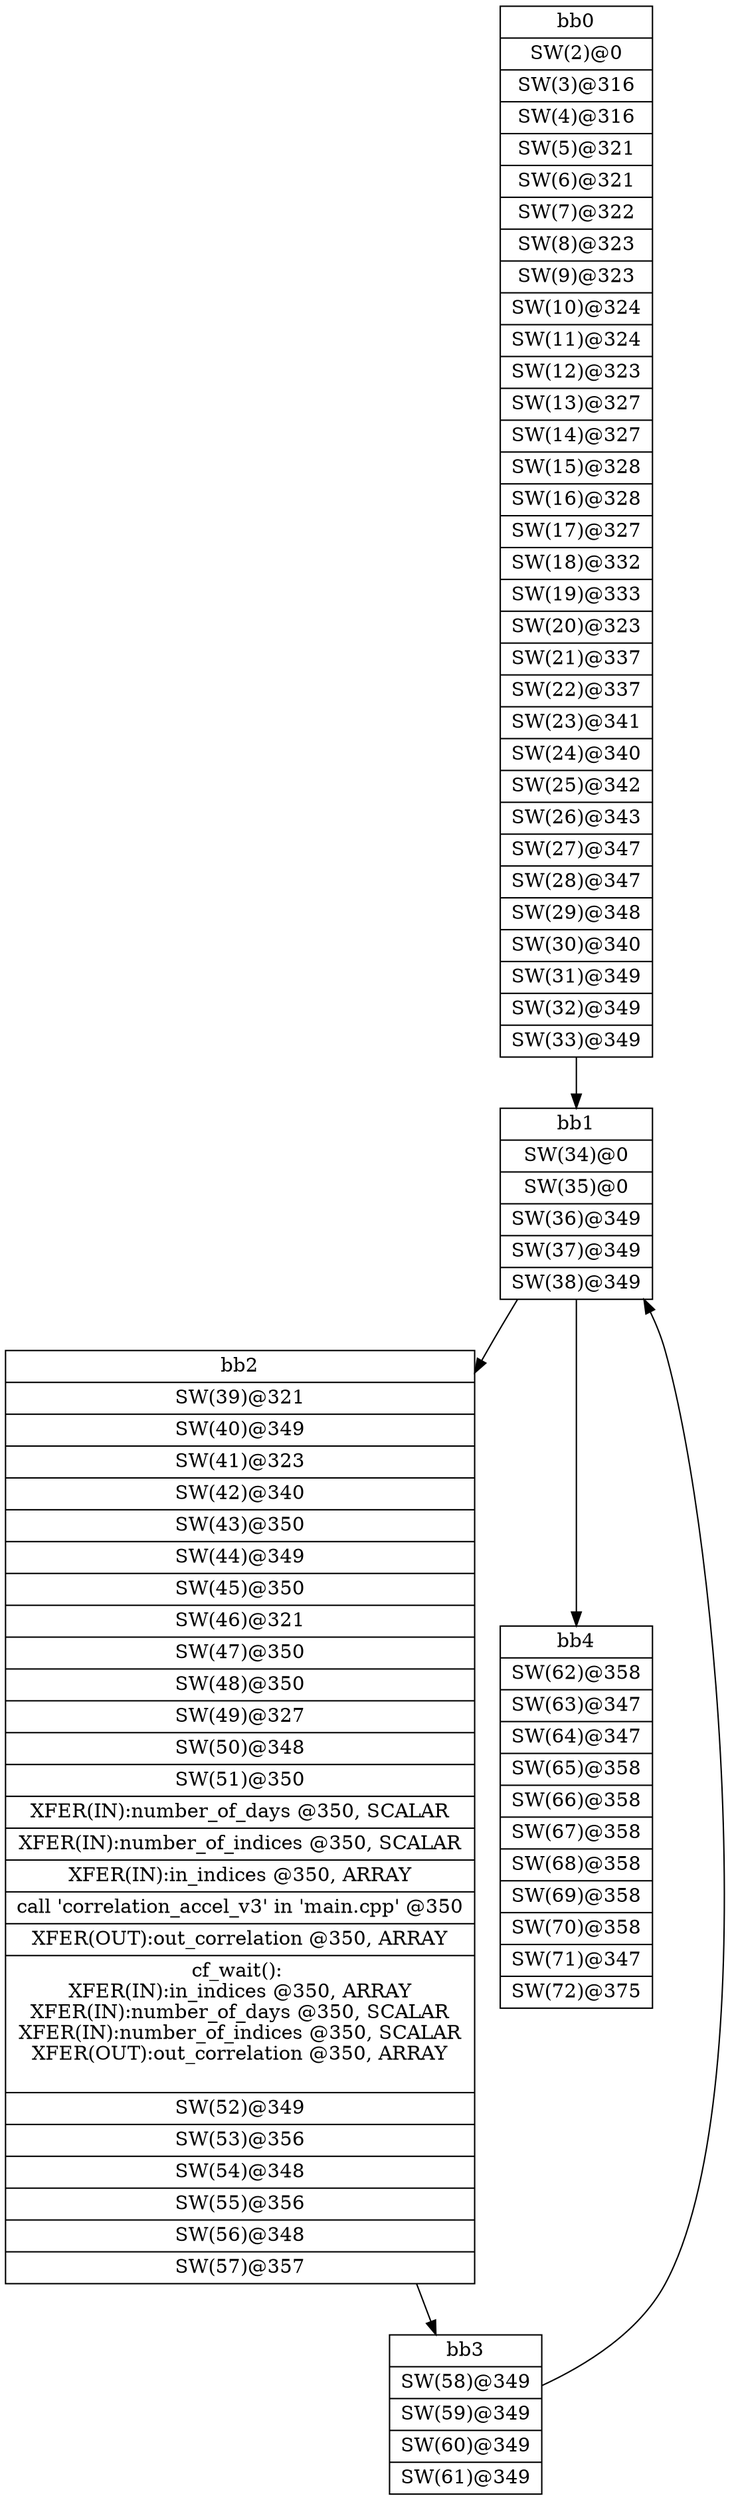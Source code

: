 digraph CDFG {
node [shape=record];
bb0 [shape=record, label = "{bb0|<x0x2a6e1f0>SW(2)@0\n|<x0x2a70a70>SW(3)@316\n|<x0x2a6e3d0>SW(4)@316\n|<x0x2a6e610>SW(5)@321\n|<x0x2a6e840>SW(6)@321\n|<x0x2a6ea70>SW(7)@322\n|<x0x2a6eca0>SW(8)@323\n|<x0x2a6eed0>SW(9)@323\n|<x0x2a6f100>SW(10)@324\n|<x0x2a70d10>SW(11)@324\n|<x0x2a70ed0>SW(12)@323\n|<x0x2a71110>SW(13)@327\n|<x0x2a71340>SW(14)@327\n|<x0x2a71570>SW(15)@328\n|<x0x2a717c0>SW(16)@328\n|<x0x2a719d0>SW(17)@327\n|<x0x2a71c10>SW(18)@332\n|<x0x2a726a0>SW(19)@333\n|<x0x2a727f0>SW(20)@323\n|<x0x2a72a20>SW(21)@337\n|<x0x2a71d60>SW(22)@337\n|<x0x2a72430>SW(23)@341\n|<x0x2a71f80>SW(24)@340\n|<x0x2a721d0>SW(25)@342\n|<x0x2a73480>SW(26)@343\n|<x0x2a736d0>SW(27)@347\n|<x0x2a738e0>SW(28)@347\n|<x0x2a73b20>SW(29)@348\n|<x0x2a73d50>SW(30)@340\n|<x0x2a73fa0>SW(31)@349\n|<x0x2a741c0>SW(32)@349\n|<x0x2a74400>SW(33)@349\n}"];
bb1 [shape=record, label = "{bb1|<x0x2a747a0>SW(34)@0\n|<x0x2a74910>SW(35)@0\n|<x0x2a74ab0>SW(36)@349\n|<x0x2a74ce0>SW(37)@349\n|<x0x2a74ef0>SW(38)@349\n}"];
bb2 [shape=record, label = "{bb2|<x0x2a74680>SW(39)@321\n|<x0x2a75570>SW(40)@349\n|<x0x2a75730>SW(41)@323\n|<x0x2a75960>SW(42)@340\n|<x0x2a75bb0>SW(43)@350\n|<x0x2a75dd0>SW(44)@349\n|<x0x2a76000>SW(45)@350\n|<x0x2a76210>SW(46)@321\n|<x0x2a76440>SW(47)@350\n|<x0x2a76650>SW(48)@350\n|<x0x2a76870>SW(49)@327\n|<x0x2a76aa0>SW(50)@348\n|<x0x2a76cd0>SW(51)@350\n|<x0x2a7b6b0>XFER(IN):number_of_days @350, SCALAR\n|<x0x2a7a240>XFER(IN):number_of_indices @350, SCALAR\n|<x0x2a7a350>XFER(IN):in_indices @350, ARRAY\n|<x0x2a68a40>call 'correlation_accel_v3' in 'main.cpp' @350\n|<x0x2a7b810>XFER(OUT):out_correlation @350, ARRAY\n|<x0x2a7bac0>cf_wait(): \nXFER(IN):in_indices @350, ARRAY\nXFER(IN):number_of_days @350, SCALAR\nXFER(IN):number_of_indices @350, SCALAR\nXFER(OUT):out_correlation @350, ARRAY\n\n|<x0x2a76f20>SW(52)@349\n|<x0x2a77150>SW(53)@356\n|<x0x2a77360>SW(54)@348\n|<x0x2a77590>SW(55)@356\n|<x0x2a777d0>SW(56)@348\n|<x0x2a77a10>SW(57)@357\n}"];
bb3 [shape=record, label = "{bb3|<x0x2a77d50>SW(58)@349\n|<x0x2a77f80>SW(59)@349\n|<x0x2a78190>SW(60)@349\n|<x0x2a783d0>SW(61)@349\n}"];
bb4 [shape=record, label = "{bb4|<x0x2a787e0>SW(62)@358\n|<x0x2a789d0>SW(63)@347\n|<x0x2a78c10>SW(64)@347\n|<x0x2a78e40>SW(65)@358\n|<x0x2a79050>SW(66)@358\n|<x0x2a79260>SW(67)@358\n|<x0x2a79470>SW(68)@358\n|<x0x2a79700>SW(69)@358\n|<x0x2a798a0>SW(70)@358\n|<x0x2a79ac0>SW(71)@347\n|<x0x2a79d00>SW(72)@375\n}"];
bb0 -> bb1
bb1 -> bb2
bb1 -> bb4
bb2 -> bb3
bb3 -> bb1
}
